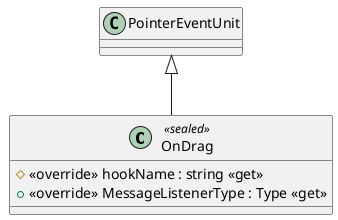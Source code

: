 @startuml
class OnDrag <<sealed>> {
    # <<override>> hookName : string <<get>>
    + <<override>> MessageListenerType : Type <<get>>
}
PointerEventUnit <|-- OnDrag
@enduml
